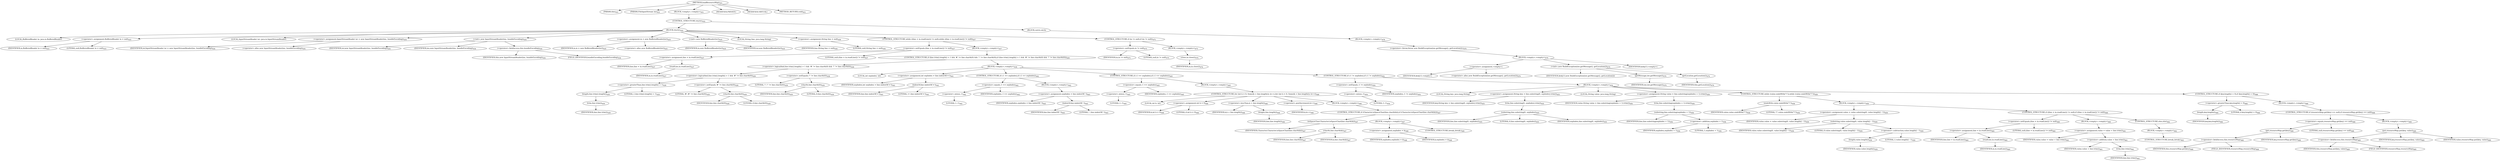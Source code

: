 digraph "loadResourceMap" {  
"772" [label = <(METHOD,loadResourceMap)<SUB>431</SUB>> ]
"57" [label = <(PARAM,this)<SUB>431</SUB>> ]
"773" [label = <(PARAM,FileInputStream ins)<SUB>431</SUB>> ]
"774" [label = <(BLOCK,&lt;empty&gt;,&lt;empty&gt;)<SUB>431</SUB>> ]
"775" [label = <(CONTROL_STRUCTURE,try,try)<SUB>432</SUB>> ]
"776" [label = <(BLOCK,try,try)<SUB>432</SUB>> ]
"55" [label = <(LOCAL,BufferedReader in: java.io.BufferedReader)> ]
"777" [label = <(&lt;operator&gt;.assignment,BufferedReader in = null)<SUB>433</SUB>> ]
"778" [label = <(IDENTIFIER,in,BufferedReader in = null)<SUB>433</SUB>> ]
"779" [label = <(LITERAL,null,BufferedReader in = null)<SUB>433</SUB>> ]
"53" [label = <(LOCAL,InputStreamReader isr: java.io.InputStreamReader)> ]
"780" [label = <(&lt;operator&gt;.assignment,InputStreamReader isr = new InputStreamReader(ins, bundleEncoding))<SUB>434</SUB>> ]
"781" [label = <(IDENTIFIER,isr,InputStreamReader isr = new InputStreamReader(ins, bundleEncoding))<SUB>434</SUB>> ]
"782" [label = <(&lt;operator&gt;.alloc,new InputStreamReader(ins, bundleEncoding))<SUB>434</SUB>> ]
"783" [label = <(&lt;init&gt;,new InputStreamReader(ins, bundleEncoding))<SUB>434</SUB>> ]
"52" [label = <(IDENTIFIER,isr,new InputStreamReader(ins, bundleEncoding))<SUB>434</SUB>> ]
"784" [label = <(IDENTIFIER,ins,new InputStreamReader(ins, bundleEncoding))<SUB>434</SUB>> ]
"785" [label = <(&lt;operator&gt;.fieldAccess,this.bundleEncoding)<SUB>434</SUB>> ]
"786" [label = <(IDENTIFIER,this,new InputStreamReader(ins, bundleEncoding))<SUB>434</SUB>> ]
"787" [label = <(FIELD_IDENTIFIER,bundleEncoding,bundleEncoding)<SUB>434</SUB>> ]
"788" [label = <(&lt;operator&gt;.assignment,in = new BufferedReader(isr))<SUB>435</SUB>> ]
"789" [label = <(IDENTIFIER,in,in = new BufferedReader(isr))<SUB>435</SUB>> ]
"790" [label = <(&lt;operator&gt;.alloc,new BufferedReader(isr))<SUB>435</SUB>> ]
"791" [label = <(&lt;init&gt;,new BufferedReader(isr))<SUB>435</SUB>> ]
"54" [label = <(IDENTIFIER,in,new BufferedReader(isr))<SUB>435</SUB>> ]
"792" [label = <(IDENTIFIER,isr,new BufferedReader(isr))<SUB>435</SUB>> ]
"793" [label = <(LOCAL,String line: java.lang.String)> ]
"794" [label = <(&lt;operator&gt;.assignment,String line = null)<SUB>436</SUB>> ]
"795" [label = <(IDENTIFIER,line,String line = null)<SUB>436</SUB>> ]
"796" [label = <(LITERAL,null,String line = null)<SUB>436</SUB>> ]
"797" [label = <(CONTROL_STRUCTURE,while ((line = in.readLine()) != null),while ((line = in.readLine()) != null))<SUB>437</SUB>> ]
"798" [label = <(&lt;operator&gt;.notEquals,(line = in.readLine()) != null)<SUB>437</SUB>> ]
"799" [label = <(&lt;operator&gt;.assignment,line = in.readLine())<SUB>437</SUB>> ]
"800" [label = <(IDENTIFIER,line,line = in.readLine())<SUB>437</SUB>> ]
"801" [label = <(readLine,in.readLine())<SUB>437</SUB>> ]
"802" [label = <(IDENTIFIER,in,in.readLine())<SUB>437</SUB>> ]
"803" [label = <(LITERAL,null,(line = in.readLine()) != null)<SUB>437</SUB>> ]
"804" [label = <(BLOCK,&lt;empty&gt;,&lt;empty&gt;)<SUB>437</SUB>> ]
"805" [label = <(CONTROL_STRUCTURE,if (line.trim().length() &gt; 1 &amp;&amp; '#' != line.charAt(0) &amp;&amp; '!' != line.charAt(0)),if (line.trim().length() &gt; 1 &amp;&amp; '#' != line.charAt(0) &amp;&amp; '!' != line.charAt(0)))<SUB>439</SUB>> ]
"806" [label = <(&lt;operator&gt;.logicalAnd,line.trim().length() &gt; 1 &amp;&amp; '#' != line.charAt(0) &amp;&amp; '!' != line.charAt(0))<SUB>439</SUB>> ]
"807" [label = <(&lt;operator&gt;.logicalAnd,line.trim().length() &gt; 1 &amp;&amp; '#' != line.charAt(0))<SUB>439</SUB>> ]
"808" [label = <(&lt;operator&gt;.greaterThan,line.trim().length() &gt; 1)<SUB>439</SUB>> ]
"809" [label = <(length,line.trim().length())<SUB>439</SUB>> ]
"810" [label = <(trim,line.trim())<SUB>439</SUB>> ]
"811" [label = <(IDENTIFIER,line,line.trim())<SUB>439</SUB>> ]
"812" [label = <(LITERAL,1,line.trim().length() &gt; 1)<SUB>439</SUB>> ]
"813" [label = <(&lt;operator&gt;.notEquals,'#' != line.charAt(0))<SUB>439</SUB>> ]
"814" [label = <(LITERAL,'#','#' != line.charAt(0))<SUB>439</SUB>> ]
"815" [label = <(charAt,line.charAt(0))<SUB>439</SUB>> ]
"816" [label = <(IDENTIFIER,line,line.charAt(0))<SUB>439</SUB>> ]
"817" [label = <(LITERAL,0,line.charAt(0))<SUB>439</SUB>> ]
"818" [label = <(&lt;operator&gt;.notEquals,'!' != line.charAt(0))<SUB>439</SUB>> ]
"819" [label = <(LITERAL,'!','!' != line.charAt(0))<SUB>439</SUB>> ]
"820" [label = <(charAt,line.charAt(0))<SUB>439</SUB>> ]
"821" [label = <(IDENTIFIER,line,line.charAt(0))<SUB>439</SUB>> ]
"822" [label = <(LITERAL,0,line.charAt(0))<SUB>439</SUB>> ]
"823" [label = <(BLOCK,&lt;empty&gt;,&lt;empty&gt;)<SUB>439</SUB>> ]
"824" [label = <(LOCAL,int sepIndex: int)> ]
"825" [label = <(&lt;operator&gt;.assignment,int sepIndex = line.indexOf('='))<SUB>441</SUB>> ]
"826" [label = <(IDENTIFIER,sepIndex,int sepIndex = line.indexOf('='))<SUB>441</SUB>> ]
"827" [label = <(indexOf,line.indexOf('='))<SUB>441</SUB>> ]
"828" [label = <(IDENTIFIER,line,line.indexOf('='))<SUB>441</SUB>> ]
"829" [label = <(LITERAL,'=',line.indexOf('='))<SUB>441</SUB>> ]
"830" [label = <(CONTROL_STRUCTURE,if (-1 == sepIndex),if (-1 == sepIndex))<SUB>442</SUB>> ]
"831" [label = <(&lt;operator&gt;.equals,-1 == sepIndex)<SUB>442</SUB>> ]
"832" [label = <(&lt;operator&gt;.minus,-1)<SUB>442</SUB>> ]
"833" [label = <(LITERAL,1,-1)<SUB>442</SUB>> ]
"834" [label = <(IDENTIFIER,sepIndex,-1 == sepIndex)<SUB>442</SUB>> ]
"835" [label = <(BLOCK,&lt;empty&gt;,&lt;empty&gt;)<SUB>442</SUB>> ]
"836" [label = <(&lt;operator&gt;.assignment,sepIndex = line.indexOf(':'))<SUB>443</SUB>> ]
"837" [label = <(IDENTIFIER,sepIndex,sepIndex = line.indexOf(':'))<SUB>443</SUB>> ]
"838" [label = <(indexOf,line.indexOf(':'))<SUB>443</SUB>> ]
"839" [label = <(IDENTIFIER,line,line.indexOf(':'))<SUB>443</SUB>> ]
"840" [label = <(LITERAL,':',line.indexOf(':'))<SUB>443</SUB>> ]
"841" [label = <(CONTROL_STRUCTURE,if (-1 == sepIndex),if (-1 == sepIndex))<SUB>445</SUB>> ]
"842" [label = <(&lt;operator&gt;.equals,-1 == sepIndex)<SUB>445</SUB>> ]
"843" [label = <(&lt;operator&gt;.minus,-1)<SUB>445</SUB>> ]
"844" [label = <(LITERAL,1,-1)<SUB>445</SUB>> ]
"845" [label = <(IDENTIFIER,sepIndex,-1 == sepIndex)<SUB>445</SUB>> ]
"846" [label = <(BLOCK,&lt;empty&gt;,&lt;empty&gt;)<SUB>445</SUB>> ]
"847" [label = <(CONTROL_STRUCTURE,for (int k = 0; Some(k &lt; line.length()); k++),for (int k = 0; Some(k &lt; line.length()); k++))<SUB>446</SUB>> ]
"848" [label = <(LOCAL,int k: int)> ]
"849" [label = <(&lt;operator&gt;.assignment,int k = 0)<SUB>446</SUB>> ]
"850" [label = <(IDENTIFIER,k,int k = 0)<SUB>446</SUB>> ]
"851" [label = <(LITERAL,0,int k = 0)<SUB>446</SUB>> ]
"852" [label = <(&lt;operator&gt;.lessThan,k &lt; line.length())<SUB>446</SUB>> ]
"853" [label = <(IDENTIFIER,k,k &lt; line.length())<SUB>446</SUB>> ]
"854" [label = <(length,line.length())<SUB>446</SUB>> ]
"855" [label = <(IDENTIFIER,line,line.length())<SUB>446</SUB>> ]
"856" [label = <(&lt;operator&gt;.postIncrement,k++)<SUB>446</SUB>> ]
"857" [label = <(IDENTIFIER,k,k++)<SUB>446</SUB>> ]
"858" [label = <(BLOCK,&lt;empty&gt;,&lt;empty&gt;)<SUB>446</SUB>> ]
"859" [label = <(CONTROL_STRUCTURE,if (Character.isSpaceChar(line.charAt(k))),if (Character.isSpaceChar(line.charAt(k))))<SUB>447</SUB>> ]
"860" [label = <(isSpaceChar,Character.isSpaceChar(line.charAt(k)))<SUB>447</SUB>> ]
"861" [label = <(IDENTIFIER,Character,Character.isSpaceChar(line.charAt(k)))<SUB>447</SUB>> ]
"862" [label = <(charAt,line.charAt(k))<SUB>447</SUB>> ]
"863" [label = <(IDENTIFIER,line,line.charAt(k))<SUB>447</SUB>> ]
"864" [label = <(IDENTIFIER,k,line.charAt(k))<SUB>447</SUB>> ]
"865" [label = <(BLOCK,&lt;empty&gt;,&lt;empty&gt;)<SUB>447</SUB>> ]
"866" [label = <(&lt;operator&gt;.assignment,sepIndex = k)<SUB>448</SUB>> ]
"867" [label = <(IDENTIFIER,sepIndex,sepIndex = k)<SUB>448</SUB>> ]
"868" [label = <(IDENTIFIER,k,sepIndex = k)<SUB>448</SUB>> ]
"869" [label = <(CONTROL_STRUCTURE,break;,break;)<SUB>449</SUB>> ]
"870" [label = <(CONTROL_STRUCTURE,if (-1 != sepIndex),if (-1 != sepIndex))<SUB>454</SUB>> ]
"871" [label = <(&lt;operator&gt;.notEquals,-1 != sepIndex)<SUB>454</SUB>> ]
"872" [label = <(&lt;operator&gt;.minus,-1)<SUB>454</SUB>> ]
"873" [label = <(LITERAL,1,-1)<SUB>454</SUB>> ]
"874" [label = <(IDENTIFIER,sepIndex,-1 != sepIndex)<SUB>454</SUB>> ]
"875" [label = <(BLOCK,&lt;empty&gt;,&lt;empty&gt;)<SUB>454</SUB>> ]
"876" [label = <(LOCAL,String key: java.lang.String)> ]
"877" [label = <(&lt;operator&gt;.assignment,String key = line.substring(0, sepIndex).trim())<SUB>455</SUB>> ]
"878" [label = <(IDENTIFIER,key,String key = line.substring(0, sepIndex).trim())<SUB>455</SUB>> ]
"879" [label = <(trim,line.substring(0, sepIndex).trim())<SUB>455</SUB>> ]
"880" [label = <(substring,line.substring(0, sepIndex))<SUB>455</SUB>> ]
"881" [label = <(IDENTIFIER,line,line.substring(0, sepIndex))<SUB>455</SUB>> ]
"882" [label = <(LITERAL,0,line.substring(0, sepIndex))<SUB>455</SUB>> ]
"883" [label = <(IDENTIFIER,sepIndex,line.substring(0, sepIndex))<SUB>455</SUB>> ]
"884" [label = <(LOCAL,String value: java.lang.String)> ]
"885" [label = <(&lt;operator&gt;.assignment,String value = line.substring(sepIndex + 1).trim())<SUB>456</SUB>> ]
"886" [label = <(IDENTIFIER,value,String value = line.substring(sepIndex + 1).trim())<SUB>456</SUB>> ]
"887" [label = <(trim,line.substring(sepIndex + 1).trim())<SUB>456</SUB>> ]
"888" [label = <(substring,line.substring(sepIndex + 1))<SUB>456</SUB>> ]
"889" [label = <(IDENTIFIER,line,line.substring(sepIndex + 1))<SUB>456</SUB>> ]
"890" [label = <(&lt;operator&gt;.addition,sepIndex + 1)<SUB>456</SUB>> ]
"891" [label = <(IDENTIFIER,sepIndex,sepIndex + 1)<SUB>456</SUB>> ]
"892" [label = <(LITERAL,1,sepIndex + 1)<SUB>456</SUB>> ]
"893" [label = <(CONTROL_STRUCTURE,while (value.endsWith(&quot;\\&quot;)),while (value.endsWith(&quot;\\&quot;)))<SUB>458</SUB>> ]
"894" [label = <(endsWith,value.endsWith(&quot;\\&quot;))<SUB>458</SUB>> ]
"895" [label = <(IDENTIFIER,value,value.endsWith(&quot;\\&quot;))<SUB>458</SUB>> ]
"896" [label = <(LITERAL,&quot;\\&quot;,value.endsWith(&quot;\\&quot;))<SUB>458</SUB>> ]
"897" [label = <(BLOCK,&lt;empty&gt;,&lt;empty&gt;)<SUB>458</SUB>> ]
"898" [label = <(&lt;operator&gt;.assignment,value = value.substring(0, value.length() - 1))<SUB>459</SUB>> ]
"899" [label = <(IDENTIFIER,value,value = value.substring(0, value.length() - 1))<SUB>459</SUB>> ]
"900" [label = <(substring,value.substring(0, value.length() - 1))<SUB>459</SUB>> ]
"901" [label = <(IDENTIFIER,value,value.substring(0, value.length() - 1))<SUB>459</SUB>> ]
"902" [label = <(LITERAL,0,value.substring(0, value.length() - 1))<SUB>459</SUB>> ]
"903" [label = <(&lt;operator&gt;.subtraction,value.length() - 1)<SUB>459</SUB>> ]
"904" [label = <(length,value.length())<SUB>459</SUB>> ]
"905" [label = <(IDENTIFIER,value,value.length())<SUB>459</SUB>> ]
"906" [label = <(LITERAL,1,value.length() - 1)<SUB>459</SUB>> ]
"907" [label = <(CONTROL_STRUCTURE,if ((line = in.readLine()) != null),if ((line = in.readLine()) != null))<SUB>460</SUB>> ]
"908" [label = <(&lt;operator&gt;.notEquals,(line = in.readLine()) != null)<SUB>460</SUB>> ]
"909" [label = <(&lt;operator&gt;.assignment,line = in.readLine())<SUB>460</SUB>> ]
"910" [label = <(IDENTIFIER,line,line = in.readLine())<SUB>460</SUB>> ]
"911" [label = <(readLine,in.readLine())<SUB>460</SUB>> ]
"912" [label = <(IDENTIFIER,in,in.readLine())<SUB>460</SUB>> ]
"913" [label = <(LITERAL,null,(line = in.readLine()) != null)<SUB>460</SUB>> ]
"914" [label = <(BLOCK,&lt;empty&gt;,&lt;empty&gt;)<SUB>460</SUB>> ]
"915" [label = <(&lt;operator&gt;.assignment,value = value + line.trim())<SUB>461</SUB>> ]
"916" [label = <(IDENTIFIER,value,value = value + line.trim())<SUB>461</SUB>> ]
"917" [label = <(&lt;operator&gt;.addition,value + line.trim())<SUB>461</SUB>> ]
"918" [label = <(IDENTIFIER,value,value + line.trim())<SUB>461</SUB>> ]
"919" [label = <(trim,line.trim())<SUB>461</SUB>> ]
"920" [label = <(IDENTIFIER,line,line.trim())<SUB>461</SUB>> ]
"921" [label = <(CONTROL_STRUCTURE,else,else)<SUB>462</SUB>> ]
"922" [label = <(BLOCK,&lt;empty&gt;,&lt;empty&gt;)<SUB>462</SUB>> ]
"923" [label = <(CONTROL_STRUCTURE,break;,break;)<SUB>463</SUB>> ]
"924" [label = <(CONTROL_STRUCTURE,if (key.length() &gt; 0),if (key.length() &gt; 0))<SUB>466</SUB>> ]
"925" [label = <(&lt;operator&gt;.greaterThan,key.length() &gt; 0)<SUB>466</SUB>> ]
"926" [label = <(length,key.length())<SUB>466</SUB>> ]
"927" [label = <(IDENTIFIER,key,key.length())<SUB>466</SUB>> ]
"928" [label = <(LITERAL,0,key.length() &gt; 0)<SUB>466</SUB>> ]
"929" [label = <(BLOCK,&lt;empty&gt;,&lt;empty&gt;)<SUB>466</SUB>> ]
"930" [label = <(CONTROL_STRUCTURE,if (resourceMap.get(key) == null),if (resourceMap.get(key) == null))<SUB>468</SUB>> ]
"931" [label = <(&lt;operator&gt;.equals,resourceMap.get(key) == null)<SUB>468</SUB>> ]
"932" [label = <(get,resourceMap.get(key))<SUB>468</SUB>> ]
"933" [label = <(&lt;operator&gt;.fieldAccess,this.resourceMap)<SUB>468</SUB>> ]
"934" [label = <(IDENTIFIER,this,resourceMap.get(key))<SUB>468</SUB>> ]
"935" [label = <(FIELD_IDENTIFIER,resourceMap,resourceMap)<SUB>468</SUB>> ]
"936" [label = <(IDENTIFIER,key,resourceMap.get(key))<SUB>468</SUB>> ]
"937" [label = <(LITERAL,null,resourceMap.get(key) == null)<SUB>468</SUB>> ]
"938" [label = <(BLOCK,&lt;empty&gt;,&lt;empty&gt;)<SUB>468</SUB>> ]
"939" [label = <(put,resourceMap.put(key, value))<SUB>469</SUB>> ]
"940" [label = <(&lt;operator&gt;.fieldAccess,this.resourceMap)<SUB>469</SUB>> ]
"941" [label = <(IDENTIFIER,this,resourceMap.put(key, value))<SUB>469</SUB>> ]
"942" [label = <(FIELD_IDENTIFIER,resourceMap,resourceMap)<SUB>469</SUB>> ]
"943" [label = <(IDENTIFIER,key,resourceMap.put(key, value))<SUB>469</SUB>> ]
"944" [label = <(IDENTIFIER,value,resourceMap.put(key, value))<SUB>469</SUB>> ]
"945" [label = <(CONTROL_STRUCTURE,if (in != null),if (in != null))<SUB>475</SUB>> ]
"946" [label = <(&lt;operator&gt;.notEquals,in != null)<SUB>475</SUB>> ]
"947" [label = <(IDENTIFIER,in,in != null)<SUB>475</SUB>> ]
"948" [label = <(LITERAL,null,in != null)<SUB>475</SUB>> ]
"949" [label = <(BLOCK,&lt;empty&gt;,&lt;empty&gt;)<SUB>475</SUB>> ]
"950" [label = <(close,in.close())<SUB>476</SUB>> ]
"951" [label = <(IDENTIFIER,in,in.close())<SUB>476</SUB>> ]
"952" [label = <(BLOCK,catch,catch)> ]
"953" [label = <(BLOCK,&lt;empty&gt;,&lt;empty&gt;)<SUB>478</SUB>> ]
"954" [label = <(&lt;operator&gt;.throw,throw new BuildException(ioe.getMessage(), getLocation());)<SUB>479</SUB>> ]
"955" [label = <(BLOCK,&lt;empty&gt;,&lt;empty&gt;)<SUB>479</SUB>> ]
"956" [label = <(&lt;operator&gt;.assignment,&lt;empty&gt;)> ]
"957" [label = <(IDENTIFIER,$obj13,&lt;empty&gt;)> ]
"958" [label = <(&lt;operator&gt;.alloc,new BuildException(ioe.getMessage(), getLocation()))<SUB>479</SUB>> ]
"959" [label = <(&lt;init&gt;,new BuildException(ioe.getMessage(), getLocation()))<SUB>479</SUB>> ]
"960" [label = <(IDENTIFIER,$obj13,new BuildException(ioe.getMessage(), getLocation()))> ]
"961" [label = <(getMessage,ioe.getMessage())<SUB>479</SUB>> ]
"962" [label = <(IDENTIFIER,ioe,ioe.getMessage())<SUB>479</SUB>> ]
"963" [label = <(getLocation,getLocation())<SUB>479</SUB>> ]
"56" [label = <(IDENTIFIER,this,getLocation())<SUB>479</SUB>> ]
"964" [label = <(IDENTIFIER,$obj13,&lt;empty&gt;)> ]
"965" [label = <(MODIFIER,PRIVATE)> ]
"966" [label = <(MODIFIER,VIRTUAL)> ]
"967" [label = <(METHOD_RETURN,void)<SUB>431</SUB>> ]
  "772" -> "57" 
  "772" -> "773" 
  "772" -> "774" 
  "772" -> "965" 
  "772" -> "966" 
  "772" -> "967" 
  "774" -> "775" 
  "775" -> "776" 
  "775" -> "952" 
  "776" -> "55" 
  "776" -> "777" 
  "776" -> "53" 
  "776" -> "780" 
  "776" -> "783" 
  "776" -> "788" 
  "776" -> "791" 
  "776" -> "793" 
  "776" -> "794" 
  "776" -> "797" 
  "776" -> "945" 
  "777" -> "778" 
  "777" -> "779" 
  "780" -> "781" 
  "780" -> "782" 
  "783" -> "52" 
  "783" -> "784" 
  "783" -> "785" 
  "785" -> "786" 
  "785" -> "787" 
  "788" -> "789" 
  "788" -> "790" 
  "791" -> "54" 
  "791" -> "792" 
  "794" -> "795" 
  "794" -> "796" 
  "797" -> "798" 
  "797" -> "804" 
  "798" -> "799" 
  "798" -> "803" 
  "799" -> "800" 
  "799" -> "801" 
  "801" -> "802" 
  "804" -> "805" 
  "805" -> "806" 
  "805" -> "823" 
  "806" -> "807" 
  "806" -> "818" 
  "807" -> "808" 
  "807" -> "813" 
  "808" -> "809" 
  "808" -> "812" 
  "809" -> "810" 
  "810" -> "811" 
  "813" -> "814" 
  "813" -> "815" 
  "815" -> "816" 
  "815" -> "817" 
  "818" -> "819" 
  "818" -> "820" 
  "820" -> "821" 
  "820" -> "822" 
  "823" -> "824" 
  "823" -> "825" 
  "823" -> "830" 
  "823" -> "841" 
  "823" -> "870" 
  "825" -> "826" 
  "825" -> "827" 
  "827" -> "828" 
  "827" -> "829" 
  "830" -> "831" 
  "830" -> "835" 
  "831" -> "832" 
  "831" -> "834" 
  "832" -> "833" 
  "835" -> "836" 
  "836" -> "837" 
  "836" -> "838" 
  "838" -> "839" 
  "838" -> "840" 
  "841" -> "842" 
  "841" -> "846" 
  "842" -> "843" 
  "842" -> "845" 
  "843" -> "844" 
  "846" -> "847" 
  "847" -> "848" 
  "847" -> "849" 
  "847" -> "852" 
  "847" -> "856" 
  "847" -> "858" 
  "849" -> "850" 
  "849" -> "851" 
  "852" -> "853" 
  "852" -> "854" 
  "854" -> "855" 
  "856" -> "857" 
  "858" -> "859" 
  "859" -> "860" 
  "859" -> "865" 
  "860" -> "861" 
  "860" -> "862" 
  "862" -> "863" 
  "862" -> "864" 
  "865" -> "866" 
  "865" -> "869" 
  "866" -> "867" 
  "866" -> "868" 
  "870" -> "871" 
  "870" -> "875" 
  "871" -> "872" 
  "871" -> "874" 
  "872" -> "873" 
  "875" -> "876" 
  "875" -> "877" 
  "875" -> "884" 
  "875" -> "885" 
  "875" -> "893" 
  "875" -> "924" 
  "877" -> "878" 
  "877" -> "879" 
  "879" -> "880" 
  "880" -> "881" 
  "880" -> "882" 
  "880" -> "883" 
  "885" -> "886" 
  "885" -> "887" 
  "887" -> "888" 
  "888" -> "889" 
  "888" -> "890" 
  "890" -> "891" 
  "890" -> "892" 
  "893" -> "894" 
  "893" -> "897" 
  "894" -> "895" 
  "894" -> "896" 
  "897" -> "898" 
  "897" -> "907" 
  "898" -> "899" 
  "898" -> "900" 
  "900" -> "901" 
  "900" -> "902" 
  "900" -> "903" 
  "903" -> "904" 
  "903" -> "906" 
  "904" -> "905" 
  "907" -> "908" 
  "907" -> "914" 
  "907" -> "921" 
  "908" -> "909" 
  "908" -> "913" 
  "909" -> "910" 
  "909" -> "911" 
  "911" -> "912" 
  "914" -> "915" 
  "915" -> "916" 
  "915" -> "917" 
  "917" -> "918" 
  "917" -> "919" 
  "919" -> "920" 
  "921" -> "922" 
  "922" -> "923" 
  "924" -> "925" 
  "924" -> "929" 
  "925" -> "926" 
  "925" -> "928" 
  "926" -> "927" 
  "929" -> "930" 
  "930" -> "931" 
  "930" -> "938" 
  "931" -> "932" 
  "931" -> "937" 
  "932" -> "933" 
  "932" -> "936" 
  "933" -> "934" 
  "933" -> "935" 
  "938" -> "939" 
  "939" -> "940" 
  "939" -> "943" 
  "939" -> "944" 
  "940" -> "941" 
  "940" -> "942" 
  "945" -> "946" 
  "945" -> "949" 
  "946" -> "947" 
  "946" -> "948" 
  "949" -> "950" 
  "950" -> "951" 
  "952" -> "953" 
  "953" -> "954" 
  "954" -> "955" 
  "955" -> "956" 
  "955" -> "959" 
  "955" -> "964" 
  "956" -> "957" 
  "956" -> "958" 
  "959" -> "960" 
  "959" -> "961" 
  "959" -> "963" 
  "961" -> "962" 
  "963" -> "56" 
}
